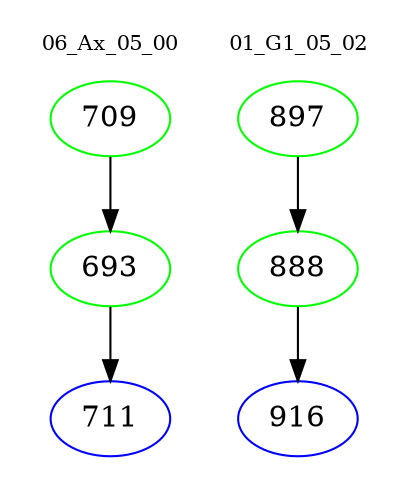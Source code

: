 digraph{
subgraph cluster_0 {
color = white
label = "06_Ax_05_00";
fontsize=10;
T0_709 [label="709", color="green"]
T0_709 -> T0_693 [color="black"]
T0_693 [label="693", color="green"]
T0_693 -> T0_711 [color="black"]
T0_711 [label="711", color="blue"]
}
subgraph cluster_1 {
color = white
label = "01_G1_05_02";
fontsize=10;
T1_897 [label="897", color="green"]
T1_897 -> T1_888 [color="black"]
T1_888 [label="888", color="green"]
T1_888 -> T1_916 [color="black"]
T1_916 [label="916", color="blue"]
}
}
